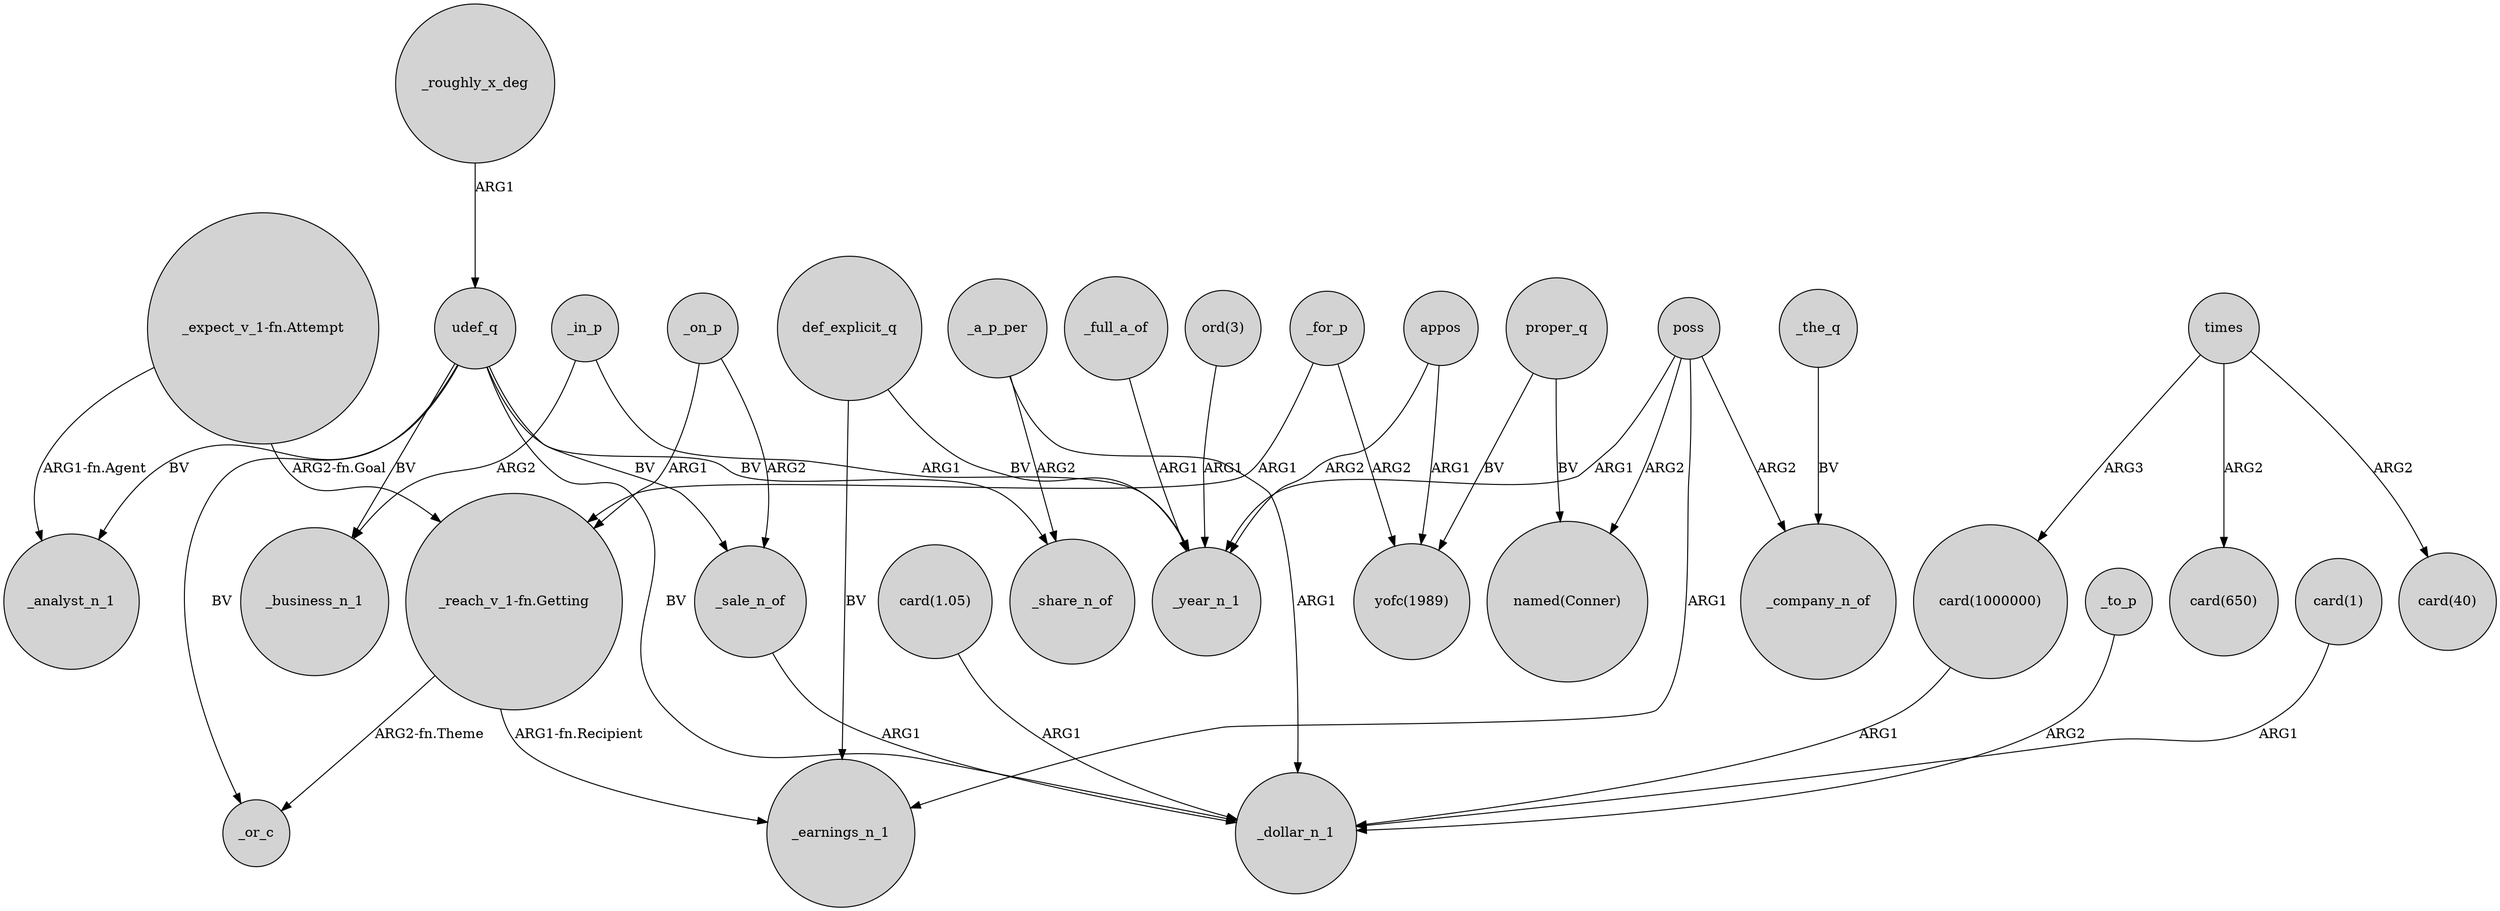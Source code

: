 digraph {
	node [shape=circle style=filled]
	_roughly_x_deg -> udef_q [label=ARG1]
	"_expect_v_1-fn.Attempt" -> "_reach_v_1-fn.Getting" [label="ARG2-fn.Goal"]
	_on_p -> "_reach_v_1-fn.Getting" [label=ARG1]
	udef_q -> _analyst_n_1 [label=BV]
	_on_p -> _sale_n_of [label=ARG2]
	_full_a_of -> _year_n_1 [label=ARG1]
	poss -> "named(Conner)" [label=ARG2]
	_in_p -> _year_n_1 [label=ARG1]
	times -> "card(1000000)" [label=ARG3]
	"_expect_v_1-fn.Attempt" -> _analyst_n_1 [label="ARG1-fn.Agent"]
	udef_q -> _sale_n_of [label=BV]
	_to_p -> _dollar_n_1 [label=ARG2]
	_for_p -> "_reach_v_1-fn.Getting" [label=ARG1]
	udef_q -> _business_n_1 [label=BV]
	udef_q -> _or_c [label=BV]
	times -> "card(650)" [label=ARG2]
	proper_q -> "named(Conner)" [label=BV]
	def_explicit_q -> _year_n_1 [label=BV]
	poss -> _company_n_of [label=ARG2]
	"card(1)" -> _dollar_n_1 [label=ARG1]
	_a_p_per -> _share_n_of [label=ARG2]
	_for_p -> "yofc(1989)" [label=ARG2]
	udef_q -> _share_n_of [label=BV]
	def_explicit_q -> _earnings_n_1 [label=BV]
	udef_q -> _dollar_n_1 [label=BV]
	poss -> _earnings_n_1 [label=ARG1]
	proper_q -> "yofc(1989)" [label=BV]
	"card(1000000)" -> _dollar_n_1 [label=ARG1]
	"_reach_v_1-fn.Getting" -> _or_c [label="ARG2-fn.Theme"]
	_a_p_per -> _dollar_n_1 [label=ARG1]
	"ord(3)" -> _year_n_1 [label=ARG1]
	_in_p -> _business_n_1 [label=ARG2]
	poss -> _year_n_1 [label=ARG1]
	appos -> _year_n_1 [label=ARG2]
	appos -> "yofc(1989)" [label=ARG1]
	"_reach_v_1-fn.Getting" -> _earnings_n_1 [label="ARG1-fn.Recipient"]
	"card(1.05)" -> _dollar_n_1 [label=ARG1]
	_sale_n_of -> _dollar_n_1 [label=ARG1]
	_the_q -> _company_n_of [label=BV]
	times -> "card(40)" [label=ARG2]
}
